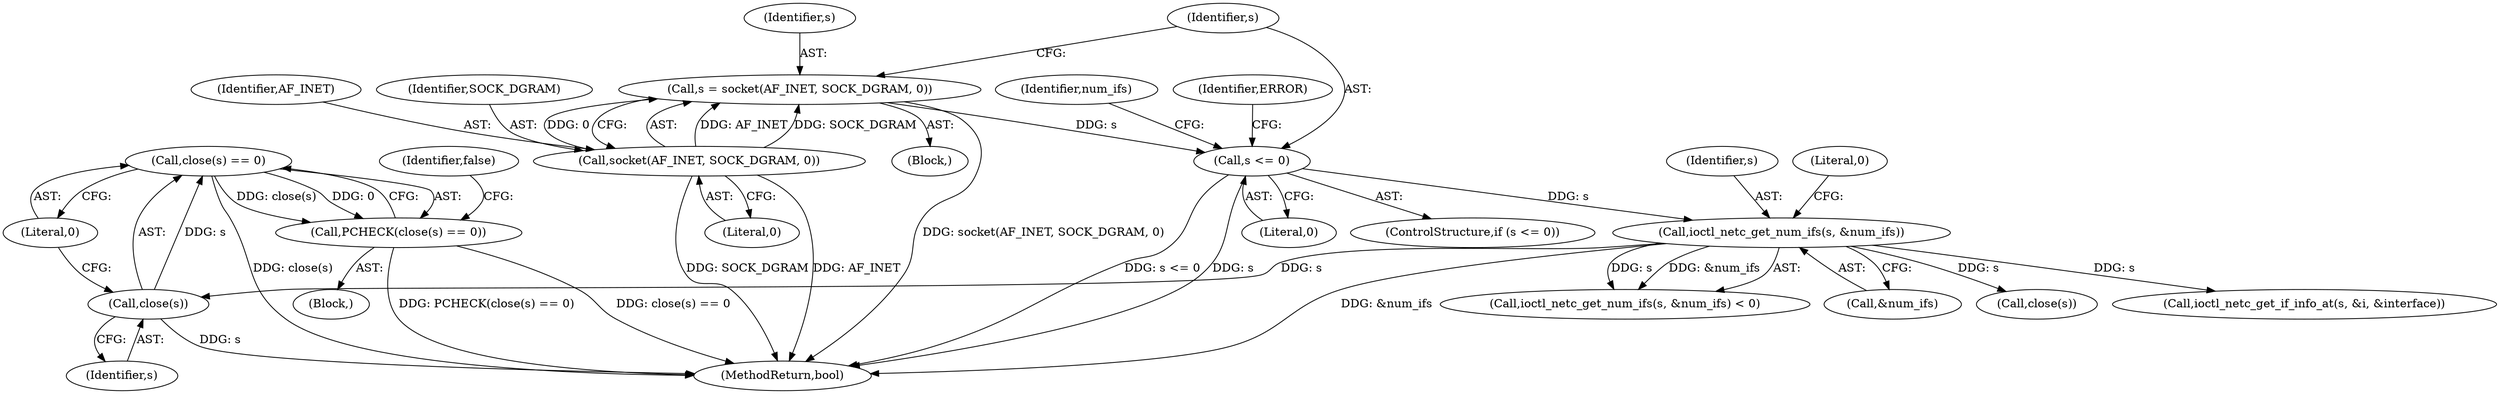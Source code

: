 digraph "1_Chrome_f7b2214a08547e0d28b1a2fef3c19ee0f9febd19@API" {
"1000139" [label="(Call,close(s) == 0)"];
"1000140" [label="(Call,close(s))"];
"1000128" [label="(Call,ioctl_netc_get_num_ifs(s, &num_ifs))"];
"1000112" [label="(Call,s <= 0)"];
"1000105" [label="(Call,s = socket(AF_INET, SOCK_DGRAM, 0))"];
"1000107" [label="(Call,socket(AF_INET, SOCK_DGRAM, 0))"];
"1000138" [label="(Call,PCHECK(close(s) == 0))"];
"1000110" [label="(Literal,0)"];
"1000159" [label="(Call,ioctl_netc_get_if_info_at(s, &i, &interface))"];
"1000128" [label="(Call,ioctl_netc_get_num_ifs(s, &num_ifs))"];
"1000250" [label="(MethodReturn,bool)"];
"1000113" [label="(Identifier,s)"];
"1000142" [label="(Literal,0)"];
"1000112" [label="(Call,s <= 0)"];
"1000107" [label="(Call,socket(AF_INET, SOCK_DGRAM, 0))"];
"1000106" [label="(Identifier,s)"];
"1000130" [label="(Call,&num_ifs)"];
"1000124" [label="(Identifier,num_ifs)"];
"1000133" [label="(Block,)"];
"1000118" [label="(Identifier,ERROR)"];
"1000109" [label="(Identifier,SOCK_DGRAM)"];
"1000132" [label="(Literal,0)"];
"1000127" [label="(Call,ioctl_netc_get_num_ifs(s, &num_ifs) < 0)"];
"1000141" [label="(Identifier,s)"];
"1000111" [label="(ControlStructure,if (s <= 0))"];
"1000139" [label="(Call,close(s) == 0)"];
"1000140" [label="(Call,close(s))"];
"1000105" [label="(Call,s = socket(AF_INET, SOCK_DGRAM, 0))"];
"1000245" [label="(Call,close(s))"];
"1000129" [label="(Identifier,s)"];
"1000103" [label="(Block,)"];
"1000144" [label="(Identifier,false)"];
"1000114" [label="(Literal,0)"];
"1000108" [label="(Identifier,AF_INET)"];
"1000138" [label="(Call,PCHECK(close(s) == 0))"];
"1000139" -> "1000138"  [label="AST: "];
"1000139" -> "1000142"  [label="CFG: "];
"1000140" -> "1000139"  [label="AST: "];
"1000142" -> "1000139"  [label="AST: "];
"1000138" -> "1000139"  [label="CFG: "];
"1000139" -> "1000250"  [label="DDG: close(s)"];
"1000139" -> "1000138"  [label="DDG: close(s)"];
"1000139" -> "1000138"  [label="DDG: 0"];
"1000140" -> "1000139"  [label="DDG: s"];
"1000140" -> "1000141"  [label="CFG: "];
"1000141" -> "1000140"  [label="AST: "];
"1000142" -> "1000140"  [label="CFG: "];
"1000140" -> "1000250"  [label="DDG: s"];
"1000128" -> "1000140"  [label="DDG: s"];
"1000128" -> "1000127"  [label="AST: "];
"1000128" -> "1000130"  [label="CFG: "];
"1000129" -> "1000128"  [label="AST: "];
"1000130" -> "1000128"  [label="AST: "];
"1000132" -> "1000128"  [label="CFG: "];
"1000128" -> "1000250"  [label="DDG: &num_ifs"];
"1000128" -> "1000127"  [label="DDG: s"];
"1000128" -> "1000127"  [label="DDG: &num_ifs"];
"1000112" -> "1000128"  [label="DDG: s"];
"1000128" -> "1000159"  [label="DDG: s"];
"1000128" -> "1000245"  [label="DDG: s"];
"1000112" -> "1000111"  [label="AST: "];
"1000112" -> "1000114"  [label="CFG: "];
"1000113" -> "1000112"  [label="AST: "];
"1000114" -> "1000112"  [label="AST: "];
"1000118" -> "1000112"  [label="CFG: "];
"1000124" -> "1000112"  [label="CFG: "];
"1000112" -> "1000250"  [label="DDG: s <= 0"];
"1000112" -> "1000250"  [label="DDG: s"];
"1000105" -> "1000112"  [label="DDG: s"];
"1000105" -> "1000103"  [label="AST: "];
"1000105" -> "1000107"  [label="CFG: "];
"1000106" -> "1000105"  [label="AST: "];
"1000107" -> "1000105"  [label="AST: "];
"1000113" -> "1000105"  [label="CFG: "];
"1000105" -> "1000250"  [label="DDG: socket(AF_INET, SOCK_DGRAM, 0)"];
"1000107" -> "1000105"  [label="DDG: AF_INET"];
"1000107" -> "1000105"  [label="DDG: SOCK_DGRAM"];
"1000107" -> "1000105"  [label="DDG: 0"];
"1000107" -> "1000110"  [label="CFG: "];
"1000108" -> "1000107"  [label="AST: "];
"1000109" -> "1000107"  [label="AST: "];
"1000110" -> "1000107"  [label="AST: "];
"1000107" -> "1000250"  [label="DDG: AF_INET"];
"1000107" -> "1000250"  [label="DDG: SOCK_DGRAM"];
"1000138" -> "1000133"  [label="AST: "];
"1000144" -> "1000138"  [label="CFG: "];
"1000138" -> "1000250"  [label="DDG: close(s) == 0"];
"1000138" -> "1000250"  [label="DDG: PCHECK(close(s) == 0)"];
}
